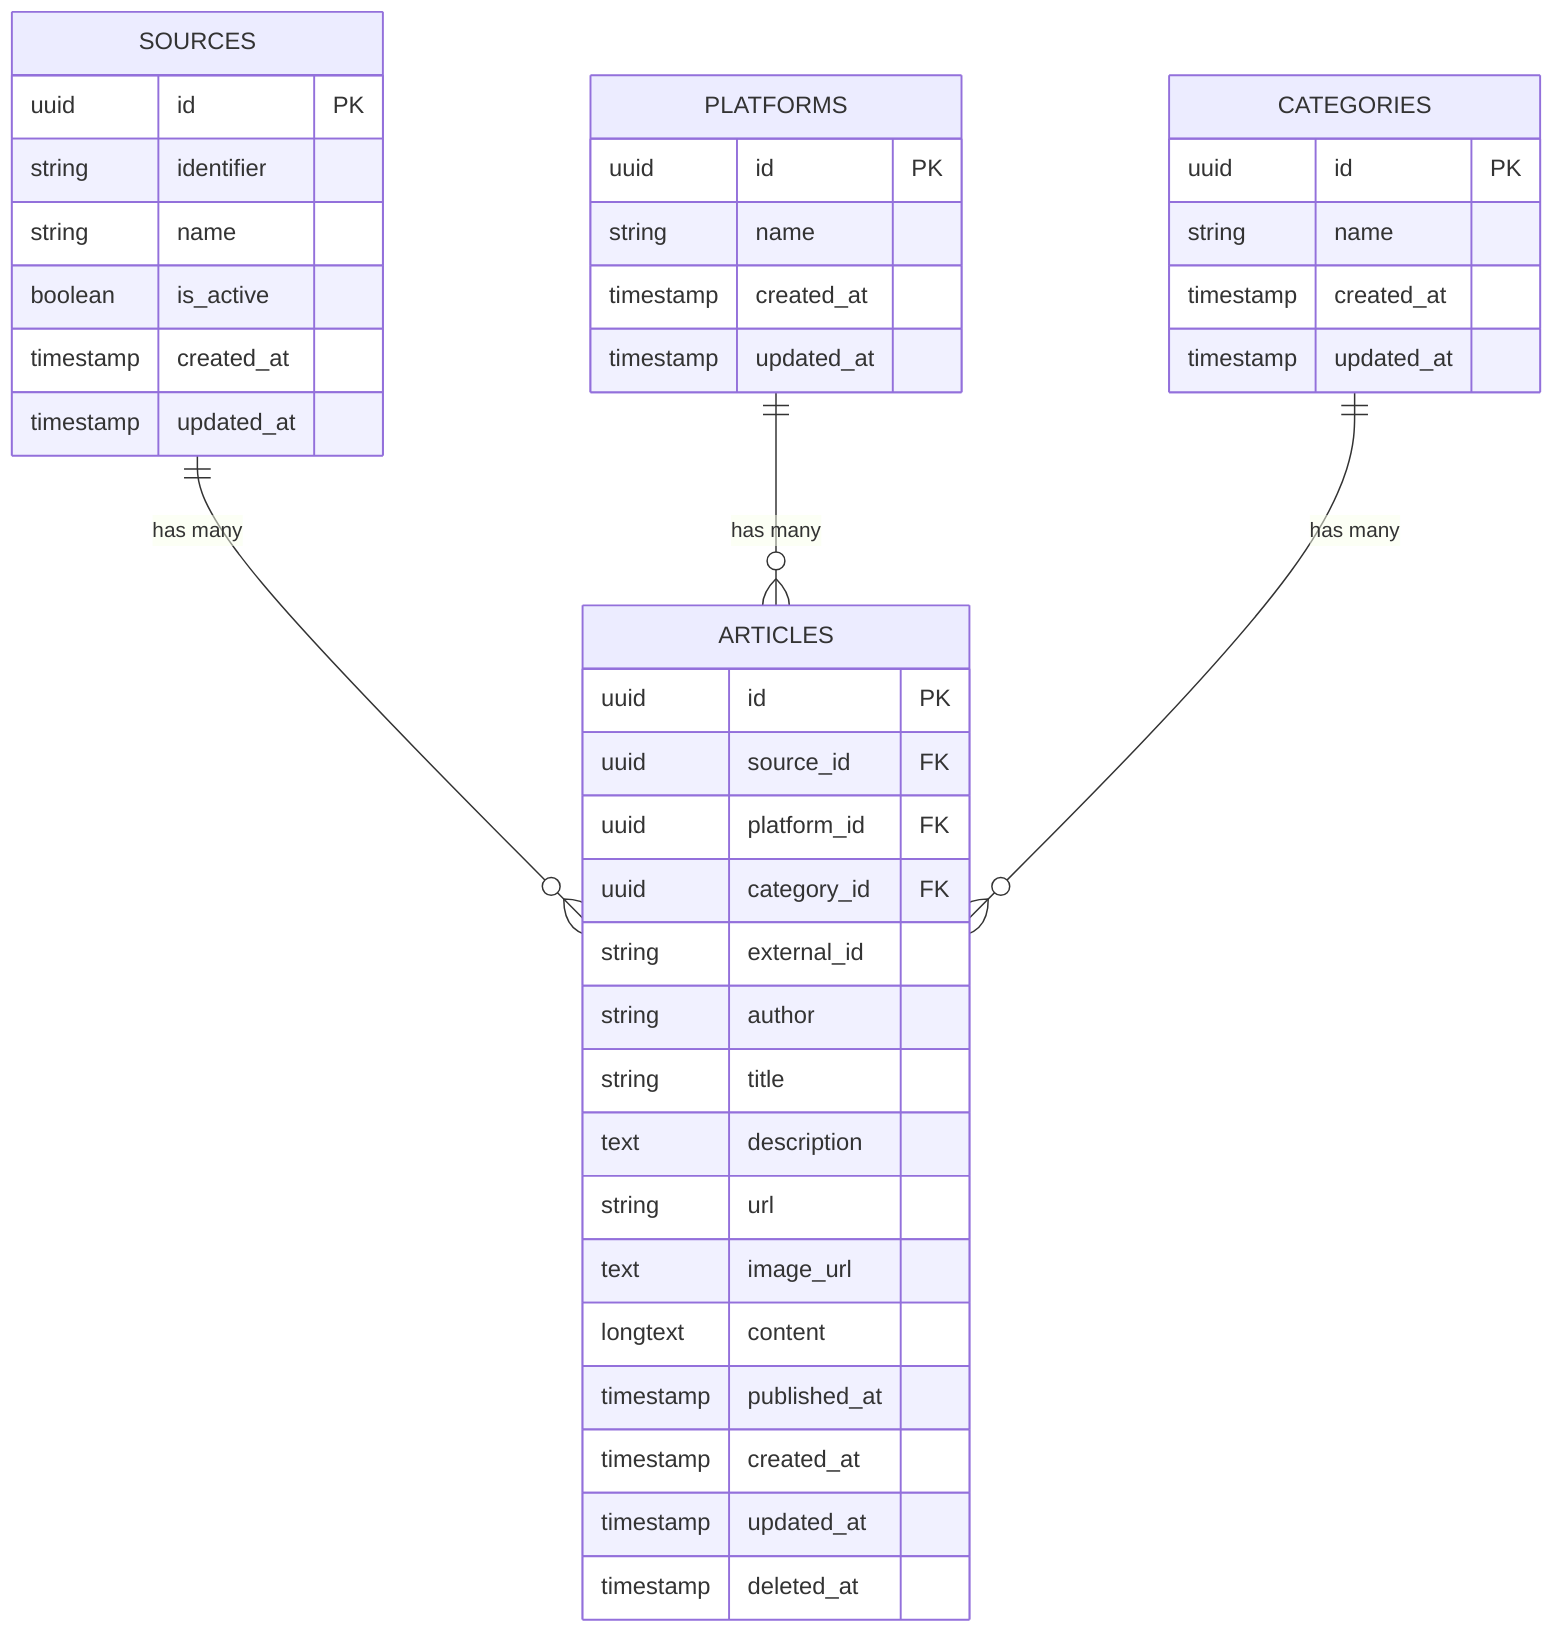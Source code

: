 erDiagram
    SOURCES {
        uuid id PK
        string identifier
        string name
        boolean is_active
        timestamp created_at
        timestamp updated_at
    }

    PLATFORMS {
        uuid id PK
        string name
        timestamp created_at
        timestamp updated_at
    }

    CATEGORIES {
        uuid id PK
        string name
        timestamp created_at
        timestamp updated_at
    }

    ARTICLES {
        uuid id PK
        uuid source_id FK
        uuid platform_id FK
        uuid category_id FK
        string external_id
        string author
        string title
        text description
        string url
        text image_url
        longtext content
        timestamp published_at
        timestamp created_at
        timestamp updated_at
        timestamp deleted_at
    }

    SOURCES ||--o{ ARTICLES : "has many"
    PLATFORMS ||--o{ ARTICLES : "has many"
    CATEGORIES ||--o{ ARTICLES : "has many"